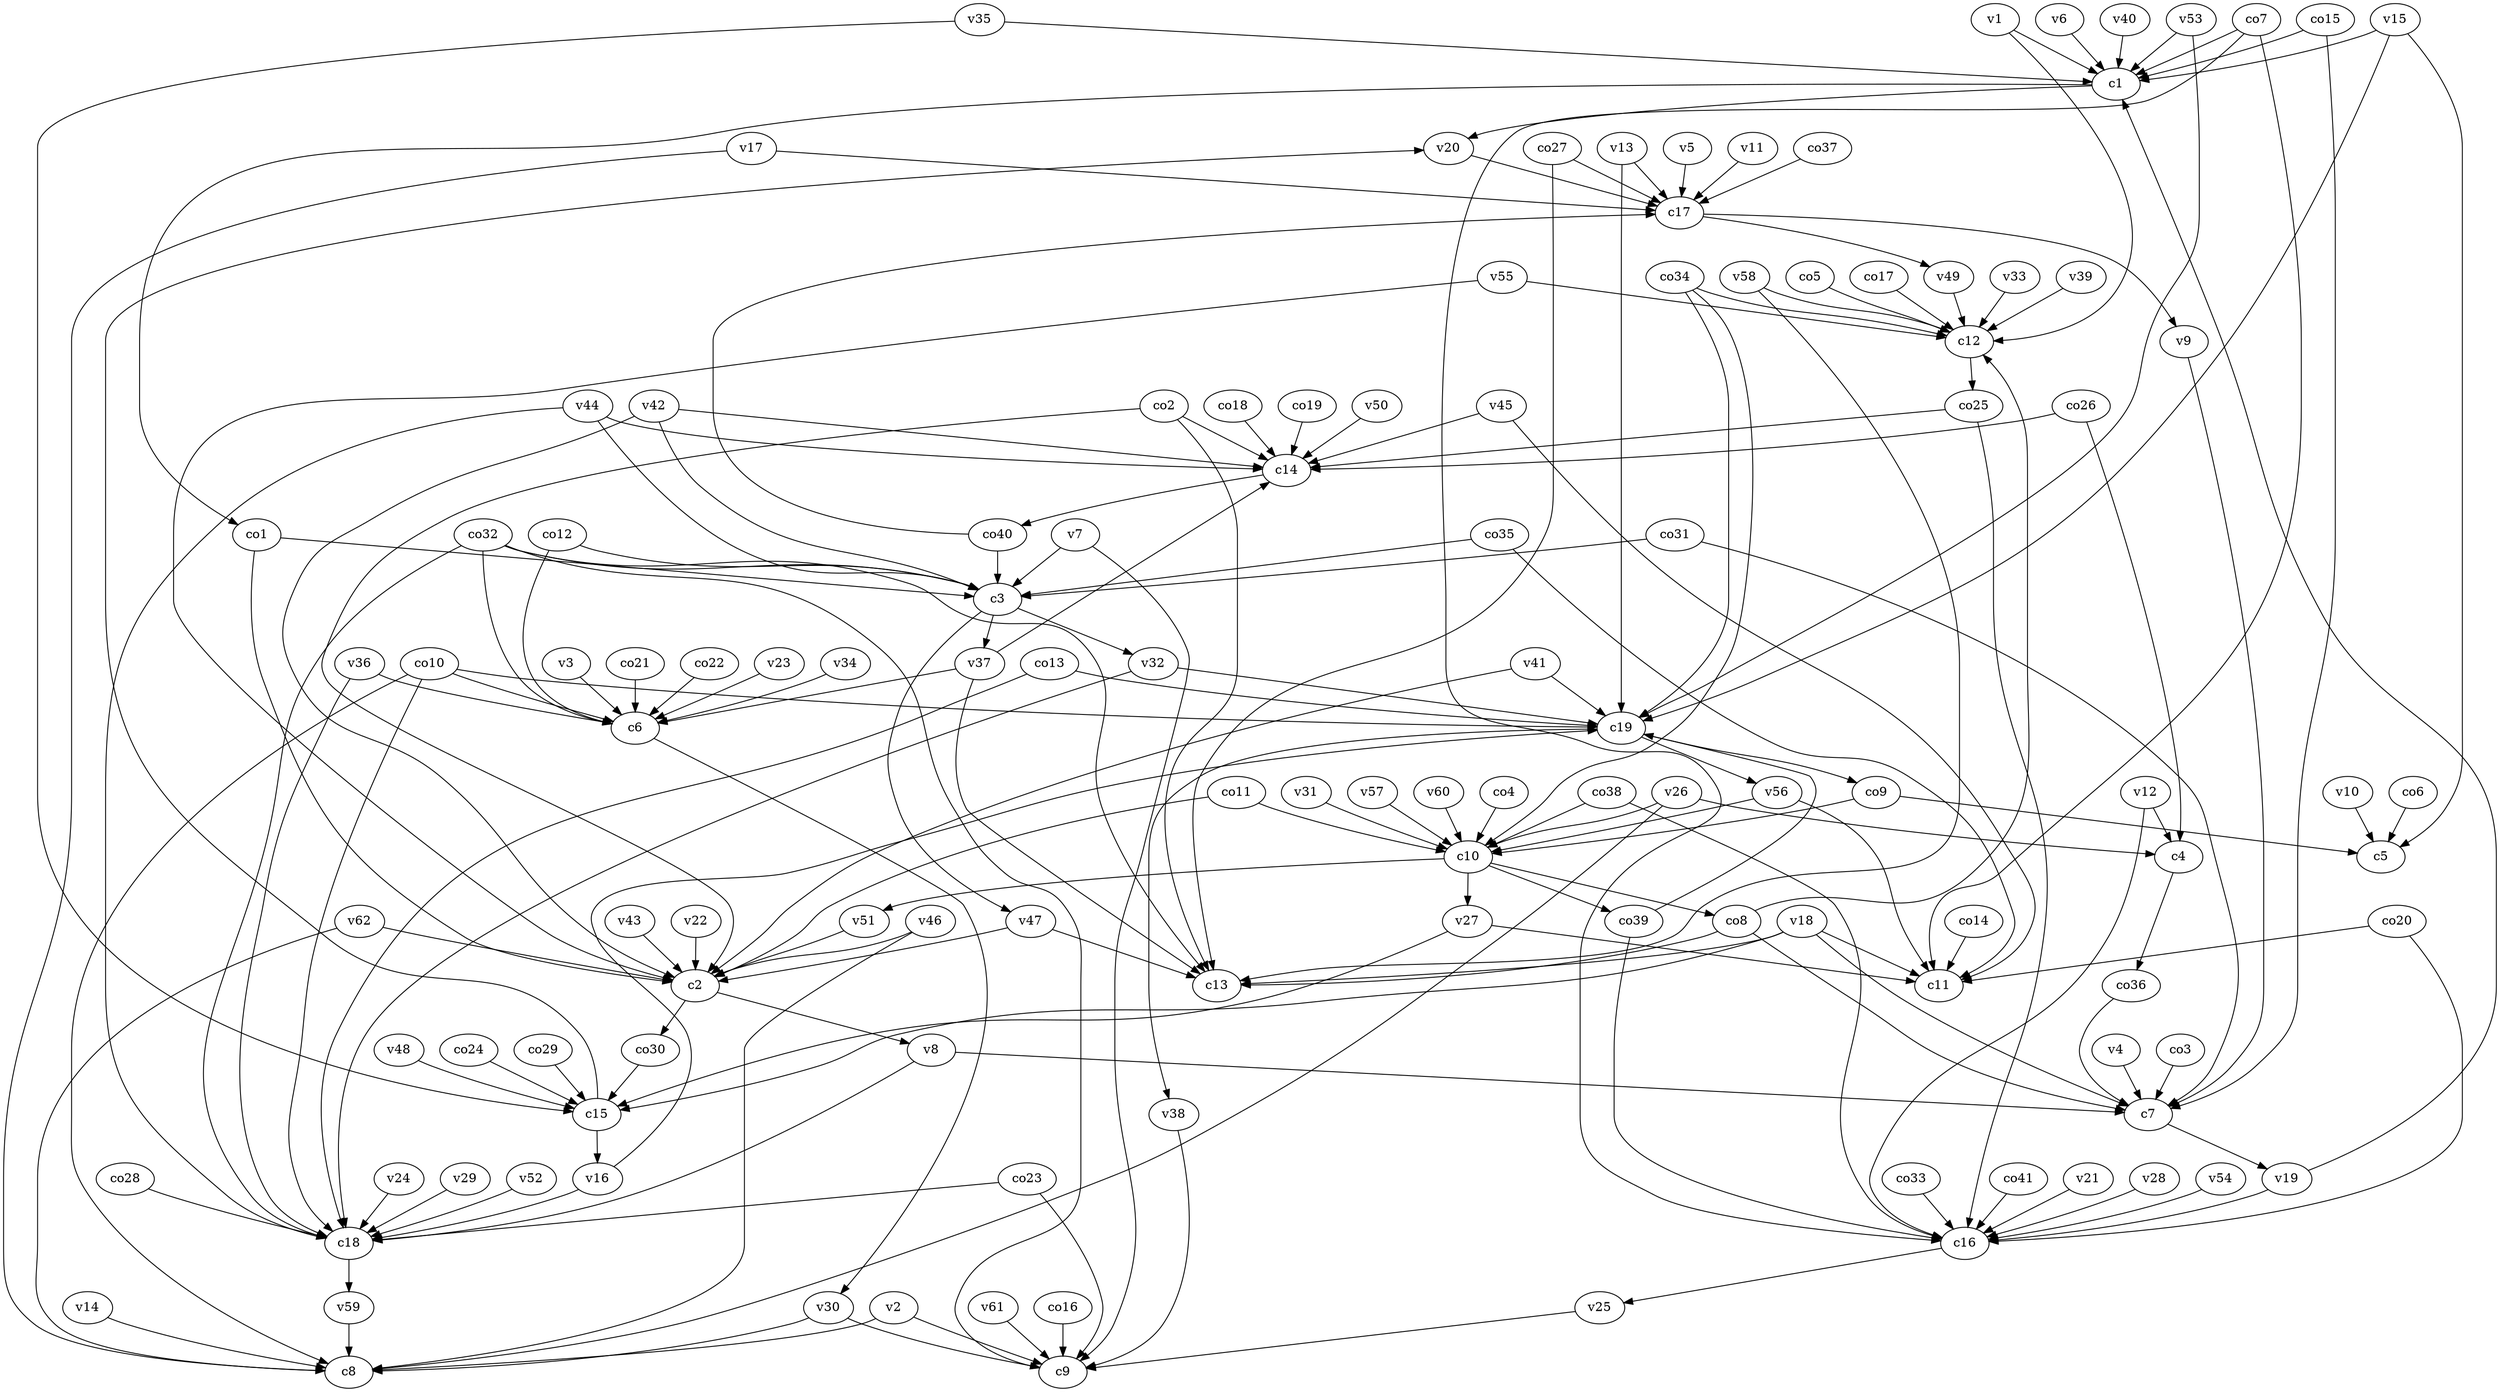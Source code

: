 strict digraph  {
c1;
c2;
c3;
c4;
c5;
c6;
c7;
c8;
c9;
c10;
c11;
c12;
c13;
c14;
c15;
c16;
c17;
c18;
c19;
v1;
v2;
v3;
v4;
v5;
v6;
v7;
v8;
v9;
v10;
v11;
v12;
v13;
v14;
v15;
v16;
v17;
v18;
v19;
v20;
v21;
v22;
v23;
v24;
v25;
v26;
v27;
v28;
v29;
v30;
v31;
v32;
v33;
v34;
v35;
v36;
v37;
v38;
v39;
v40;
v41;
v42;
v43;
v44;
v45;
v46;
v47;
v48;
v49;
v50;
v51;
v52;
v53;
v54;
v55;
v56;
v57;
v58;
v59;
v60;
v61;
v62;
co1;
co2;
co3;
co4;
co5;
co6;
co7;
co8;
co9;
co10;
co11;
co12;
co13;
co14;
co15;
co16;
co17;
co18;
co19;
co20;
co21;
co22;
co23;
co24;
co25;
co26;
co27;
co28;
co29;
co30;
co31;
co32;
co33;
co34;
co35;
co36;
co37;
co38;
co39;
co40;
co41;
c1 -> co1  [weight=1];
c1 -> v20  [weight=1];
c2 -> co30  [weight=1];
c2 -> v8  [weight=1];
c3 -> v32  [weight=1];
c3 -> v47  [weight=1];
c3 -> v37  [weight=1];
c4 -> co36  [weight=1];
c6 -> v30  [weight=1];
c7 -> v19  [weight=1];
c10 -> v27  [weight=1];
c10 -> co39  [weight=1];
c10 -> v51  [weight=1];
c10 -> co8  [weight=1];
c12 -> co25  [weight=1];
c14 -> co40  [weight=1];
c15 -> v16  [weight=1];
c15 -> v20  [weight=1];
c16 -> v25  [weight=1];
c17 -> v9  [weight=1];
c17 -> v49  [weight=1];
c18 -> v59  [weight=1];
c19 -> co9  [weight=1];
c19 -> v56  [weight=1];
c19 -> v38  [weight=1];
v1 -> c1  [weight=1];
v1 -> c12  [weight=1];
v2 -> c8  [weight=1];
v2 -> c9  [weight=1];
v3 -> c6  [weight=1];
v4 -> c7  [weight=1];
v5 -> c17  [weight=1];
v6 -> c1  [weight=1];
v7 -> c9  [weight=1];
v7 -> c3  [weight=1];
v8 -> c7  [weight=1];
v8 -> c18  [weight=1];
v9 -> c7  [weight=1];
v10 -> c5  [weight=1];
v11 -> c17  [weight=1];
v12 -> c4  [weight=1];
v12 -> c16  [weight=1];
v13 -> c17  [weight=1];
v13 -> c19  [weight=1];
v14 -> c8  [weight=1];
v15 -> c19  [weight=1];
v15 -> c5  [weight=1];
v15 -> c1  [weight=1];
v16 -> c19  [weight=1];
v16 -> c18  [weight=1];
v17 -> c8  [weight=1];
v17 -> c17  [weight=1];
v18 -> c15  [weight=1];
v18 -> c7  [weight=1];
v18 -> c11  [weight=1];
v18 -> c13  [weight=1];
v19 -> c1  [weight=1];
v19 -> c16  [weight=1];
v20 -> c17  [weight=1];
v21 -> c16  [weight=1];
v22 -> c2  [weight=1];
v23 -> c6  [weight=1];
v24 -> c18  [weight=1];
v25 -> c9  [weight=1];
v26 -> c10  [weight=1];
v26 -> c4  [weight=1];
v26 -> c8  [weight=1];
v27 -> c11  [weight=1];
v27 -> c15  [weight=1];
v28 -> c16  [weight=1];
v29 -> c18  [weight=1];
v30 -> c8  [weight=1];
v30 -> c9  [weight=1];
v31 -> c10  [weight=1];
v32 -> c18  [weight=1];
v32 -> c19  [weight=1];
v33 -> c12  [weight=1];
v34 -> c6  [weight=1];
v35 -> c15  [weight=1];
v35 -> c1  [weight=1];
v36 -> c18  [weight=1];
v36 -> c6  [weight=1];
v37 -> c13  [weight=1];
v37 -> c6  [weight=1];
v37 -> c14  [weight=1];
v38 -> c9  [weight=1];
v39 -> c12  [weight=1];
v40 -> c1  [weight=1];
v41 -> c2  [weight=1];
v41 -> c19  [weight=1];
v42 -> c14  [weight=1];
v42 -> c2  [weight=1];
v42 -> c3  [weight=1];
v43 -> c2  [weight=1];
v44 -> c18  [weight=1];
v44 -> c14  [weight=1];
v44 -> c3  [weight=1];
v45 -> c14  [weight=1];
v45 -> c11  [weight=1];
v46 -> c8  [weight=1];
v46 -> c2  [weight=1];
v47 -> c2  [weight=1];
v47 -> c13  [weight=1];
v48 -> c15  [weight=1];
v49 -> c12  [weight=1];
v50 -> c14  [weight=1];
v51 -> c2  [weight=1];
v52 -> c18  [weight=1];
v53 -> c19  [weight=1];
v53 -> c1  [weight=1];
v54 -> c16  [weight=1];
v55 -> c12  [weight=1];
v55 -> c2  [weight=1];
v56 -> c10  [weight=1];
v56 -> c11  [weight=1];
v57 -> c10  [weight=1];
v58 -> c13  [weight=1];
v58 -> c12  [weight=1];
v59 -> c8  [weight=1];
v60 -> c10  [weight=1];
v61 -> c9  [weight=1];
v62 -> c2  [weight=1];
v62 -> c8  [weight=1];
co1 -> c3  [weight=1];
co1 -> c2  [weight=1];
co2 -> c13  [weight=1];
co2 -> c2  [weight=1];
co2 -> c14  [weight=1];
co3 -> c7  [weight=1];
co4 -> c10  [weight=1];
co5 -> c12  [weight=1];
co6 -> c5  [weight=1];
co7 -> c11  [weight=1];
co7 -> c1  [weight=1];
co7 -> c16  [weight=1];
co8 -> c12  [weight=1];
co8 -> c7  [weight=1];
co8 -> c13  [weight=1];
co9 -> c5  [weight=1];
co9 -> c10  [weight=1];
co10 -> c8  [weight=1];
co10 -> c19  [weight=1];
co10 -> c6  [weight=1];
co10 -> c18  [weight=1];
co11 -> c2  [weight=1];
co11 -> c10  [weight=1];
co12 -> c3  [weight=1];
co12 -> c6  [weight=1];
co13 -> c18  [weight=1];
co13 -> c19  [weight=1];
co14 -> c11  [weight=1];
co15 -> c7  [weight=1];
co15 -> c1  [weight=1];
co16 -> c9  [weight=1];
co17 -> c12  [weight=1];
co18 -> c14  [weight=1];
co19 -> c14  [weight=1];
co20 -> c11  [weight=1];
co20 -> c16  [weight=1];
co21 -> c6  [weight=1];
co22 -> c6  [weight=1];
co23 -> c18  [weight=1];
co23 -> c9  [weight=1];
co24 -> c15  [weight=1];
co25 -> c16  [weight=1];
co25 -> c14  [weight=1];
co26 -> c4  [weight=1];
co26 -> c14  [weight=1];
co27 -> c13  [weight=1];
co27 -> c17  [weight=1];
co28 -> c18  [weight=1];
co29 -> c15  [weight=1];
co30 -> c15  [weight=1];
co31 -> c3  [weight=1];
co31 -> c7  [weight=1];
co32 -> c3  [weight=1];
co32 -> c18  [weight=1];
co32 -> c6  [weight=1];
co32 -> c13  [weight=1];
co32 -> c9  [weight=1];
co33 -> c16  [weight=1];
co34 -> c19  [weight=1];
co34 -> c12  [weight=1];
co34 -> c10  [weight=1];
co35 -> c11  [weight=1];
co35 -> c3  [weight=1];
co36 -> c7  [weight=1];
co37 -> c17  [weight=1];
co38 -> c10  [weight=1];
co38 -> c16  [weight=1];
co39 -> c16  [weight=1];
co39 -> c19  [weight=1];
co40 -> c17  [weight=1];
co40 -> c3  [weight=1];
co41 -> c16  [weight=1];
}
